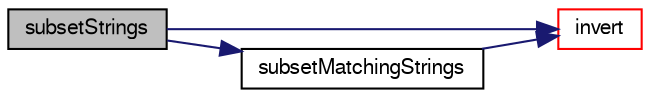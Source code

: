 digraph "subsetStrings"
{
  bgcolor="transparent";
  edge [fontname="FreeSans",fontsize="10",labelfontname="FreeSans",labelfontsize="10"];
  node [fontname="FreeSans",fontsize="10",shape=record];
  rankdir="LR";
  Node1 [label="subsetStrings",height=0.2,width=0.4,color="black", fillcolor="grey75", style="filled" fontcolor="black"];
  Node1 -> Node2 [color="midnightblue",fontsize="10",style="solid",fontname="FreeSans"];
  Node2 [label="invert",height=0.2,width=0.4,color="red",URL="$a10237.html#a327595a4510d001734d50819f3ee744d",tooltip="Invert one-to-one map. Unmapped elements will be -1. "];
  Node1 -> Node3 [color="midnightblue",fontsize="10",style="solid",fontname="FreeSans"];
  Node3 [label="subsetMatchingStrings",height=0.2,width=0.4,color="black",URL="$a10237.html#a4bc482f054b2f98d550002d8bf1856ea",tooltip="Extract elements of StringList when regular expression matches. "];
  Node3 -> Node2 [color="midnightblue",fontsize="10",style="solid",fontname="FreeSans"];
}
